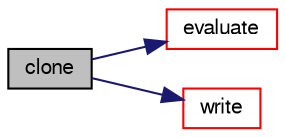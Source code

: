digraph "clone"
{
  bgcolor="transparent";
  edge [fontname="FreeSans",fontsize="10",labelfontname="FreeSans",labelfontsize="10"];
  node [fontname="FreeSans",fontsize="10",shape=record];
  rankdir="LR";
  Node20 [label="clone",height=0.2,width=0.4,color="black", fillcolor="grey75", style="filled", fontcolor="black"];
  Node20 -> Node21 [color="midnightblue",fontsize="10",style="solid",fontname="FreeSans"];
  Node21 [label="evaluate",height=0.2,width=0.4,color="red",URL="$a26622.html#a3b59c070ab0408e3bbb21927540159f4",tooltip="Update the patch field. "];
  Node20 -> Node24 [color="midnightblue",fontsize="10",style="solid",fontname="FreeSans"];
  Node24 [label="write",height=0.2,width=0.4,color="red",URL="$a26622.html#a293fdfec8bdfbd5c3913ab4c9f3454ff",tooltip="Write. "];
}
